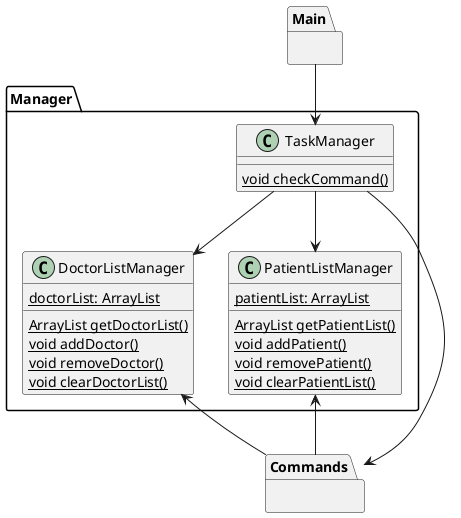 @startuml
'https://plantuml.com/class-diagram

package "Manager" {
    class TaskManager {
        {static} void checkCommand()
    }

    class DoctorListManager {
        {static} doctorList: ArrayList
        {static} ArrayList getDoctorList()
        {static} void addDoctor()
        {static} void removeDoctor()
        {static} void clearDoctorList()
    }

    class PatientListManager {
        {static} patientList: ArrayList
        {static} ArrayList getPatientList()
        {static} void addPatient()
        {static} void removePatient()
        {static} void clearPatientList()
    }
}

package "Main" {
}

package "Commands" {

}

"Main" --> TaskManager
TaskManager --> PatientListManager
TaskManager --> DoctorListManager
TaskManager --> "Commands"
"Commands" -up-> PatientListManager
"Commands" -up-> DoctorListManager

@enduml